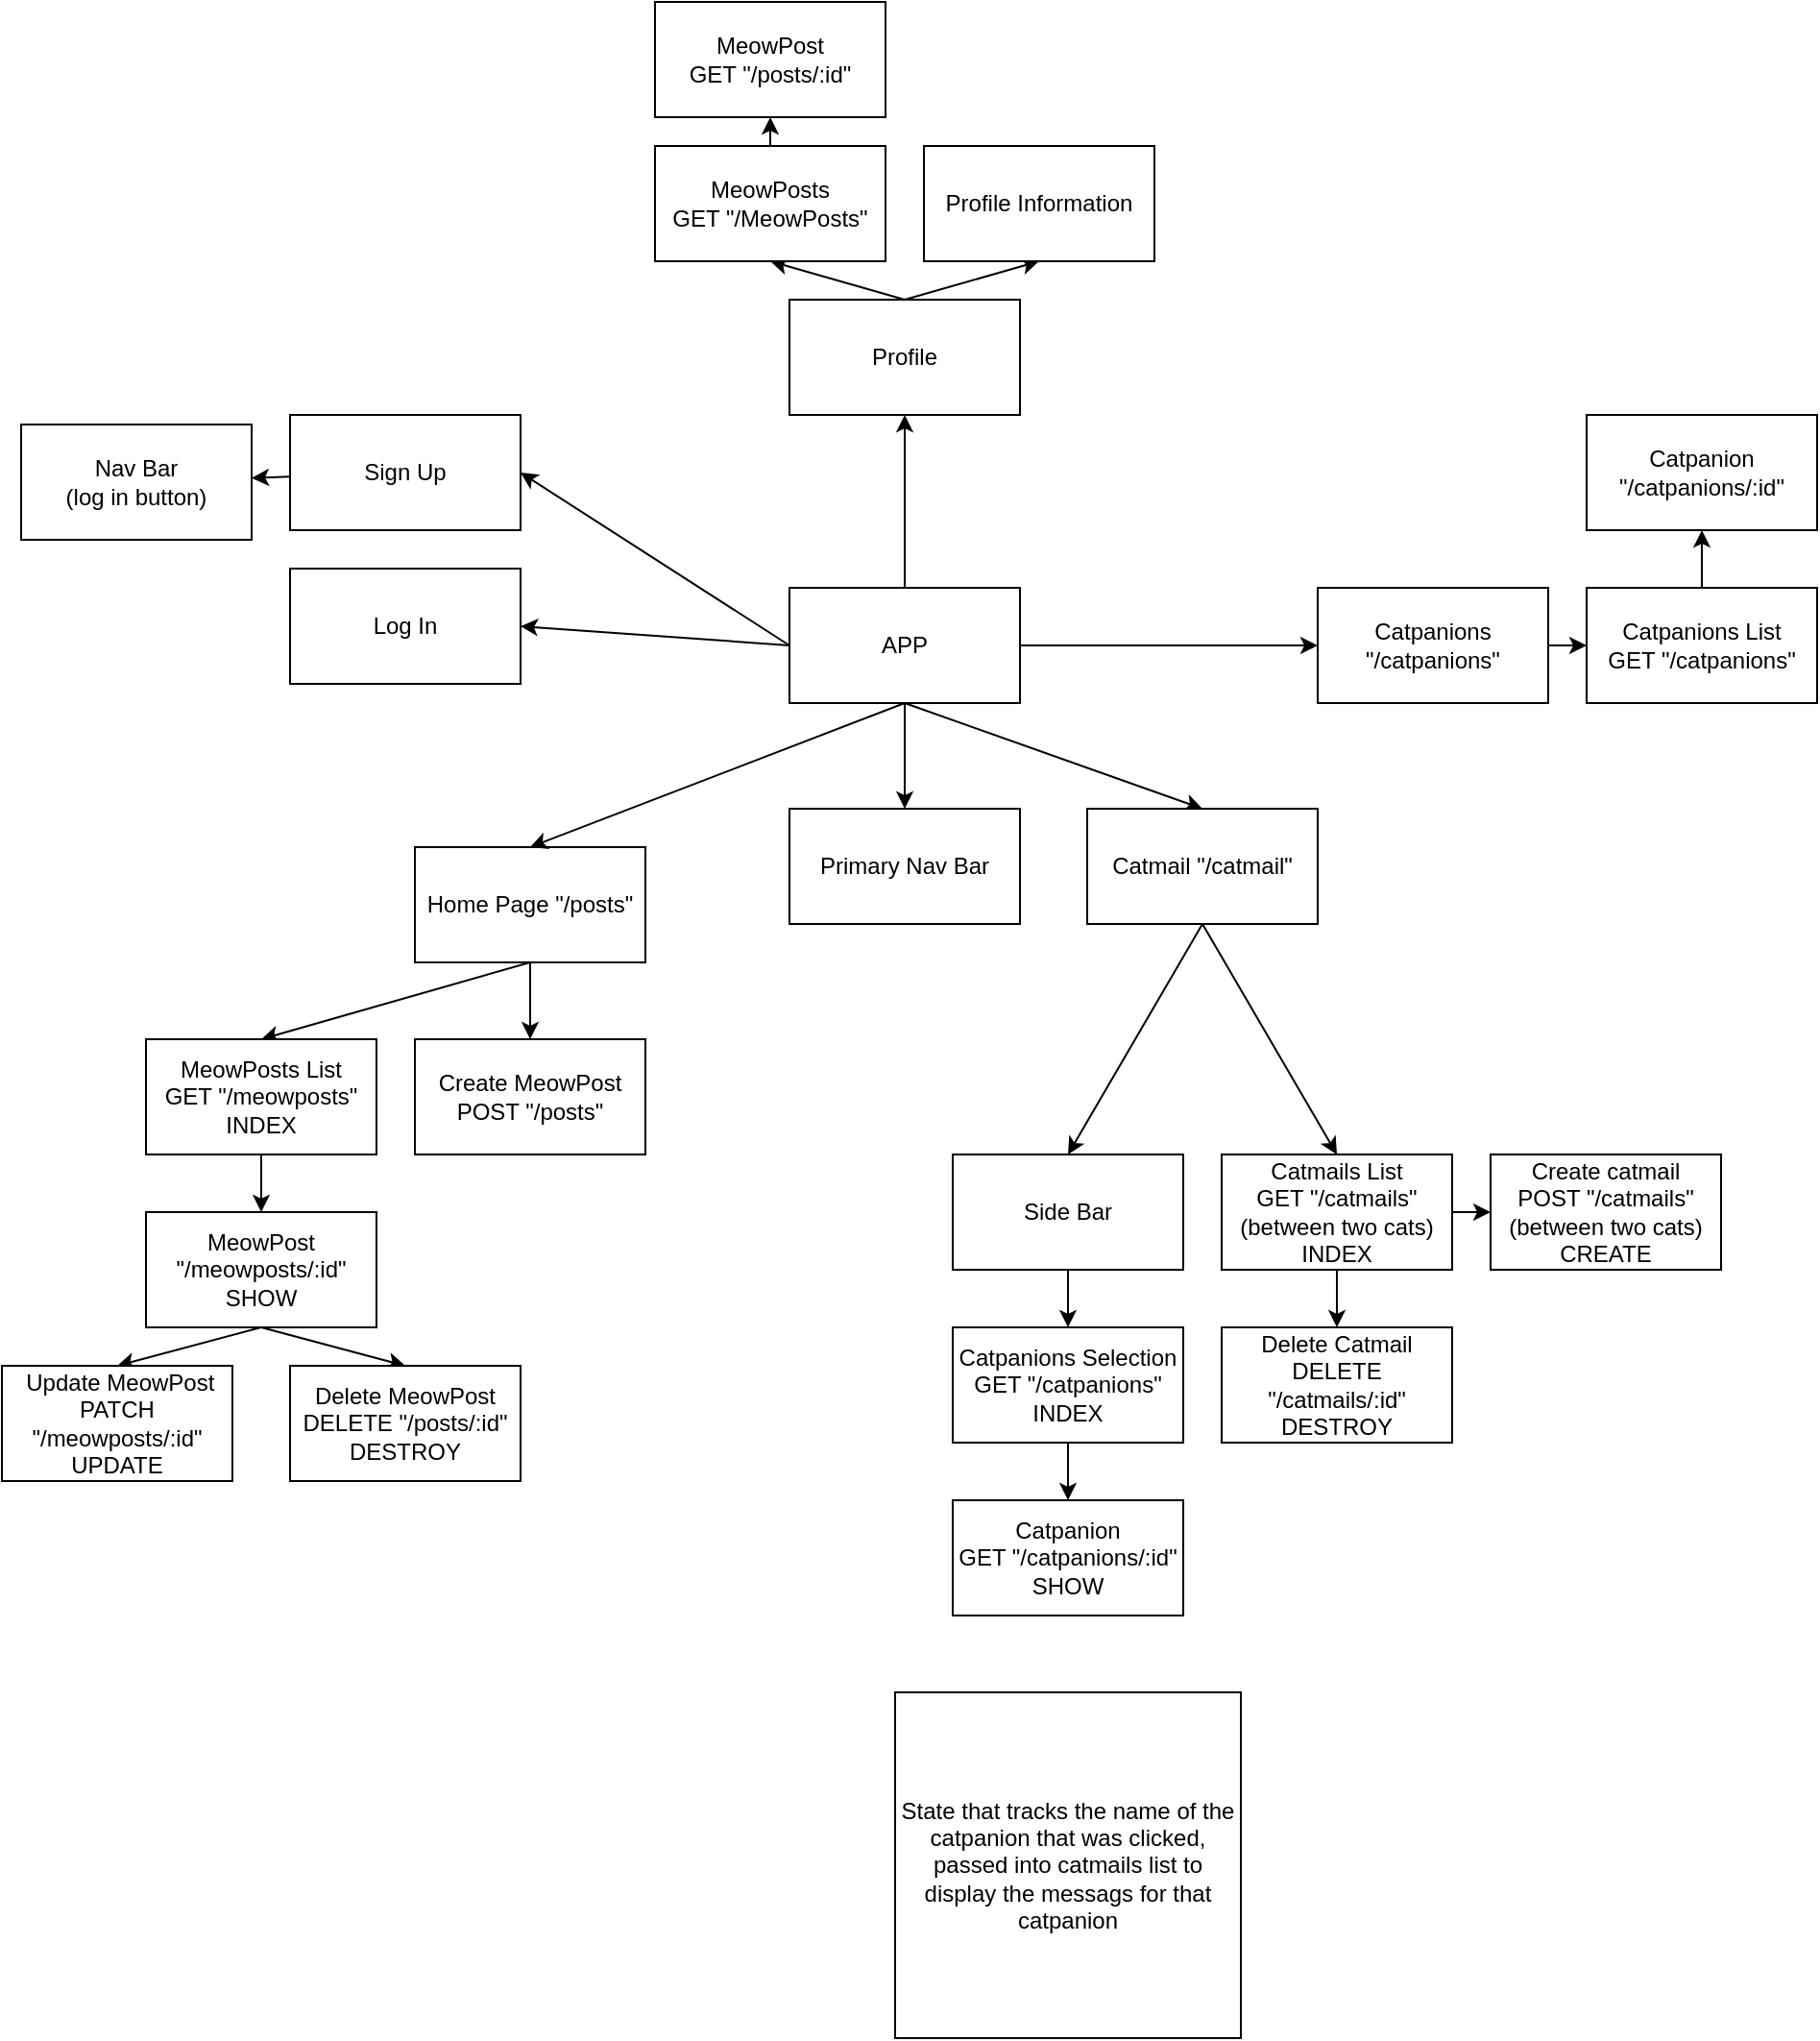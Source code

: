 <mxfile>
    <diagram id="lnwaUy6qemToSf19Iq_r" name="Page-1">
        <mxGraphModel dx="2596" dy="879" grid="1" gridSize="10" guides="1" tooltips="1" connect="1" arrows="1" fold="1" page="1" pageScale="1" pageWidth="850" pageHeight="1100" math="0" shadow="0">
            <root>
                <mxCell id="0"/>
                <mxCell id="1" parent="0"/>
                <mxCell id="6" value="" style="edgeStyle=none;html=1;exitX=0;exitY=0.5;exitDx=0;exitDy=0;entryX=1;entryY=0.5;entryDx=0;entryDy=0;" edge="1" parent="1" source="2" target="5">
                    <mxGeometry relative="1" as="geometry"/>
                </mxCell>
                <mxCell id="9" value="" style="edgeStyle=none;html=1;entryX=1;entryY=0.5;entryDx=0;entryDy=0;exitX=0;exitY=0.5;exitDx=0;exitDy=0;" edge="1" parent="1" source="2" target="7">
                    <mxGeometry relative="1" as="geometry">
                        <mxPoint x="285" y="445" as="targetPoint"/>
                    </mxGeometry>
                </mxCell>
                <mxCell id="18" value="" style="edgeStyle=none;html=1;entryX=0.5;entryY=0;entryDx=0;entryDy=0;" edge="1" parent="1" target="13">
                    <mxGeometry relative="1" as="geometry">
                        <mxPoint x="425" y="475" as="sourcePoint"/>
                        <mxPoint x="585" y="445" as="targetPoint"/>
                    </mxGeometry>
                </mxCell>
                <mxCell id="55" value="" style="edgeStyle=none;html=1;" edge="1" parent="1" source="2" target="54">
                    <mxGeometry relative="1" as="geometry"/>
                </mxCell>
                <mxCell id="83" value="" style="edgeStyle=none;html=1;" edge="1" parent="1" source="2" target="82">
                    <mxGeometry relative="1" as="geometry"/>
                </mxCell>
                <mxCell id="2" value="APP" style="rounded=0;whiteSpace=wrap;html=1;" vertex="1" parent="1">
                    <mxGeometry x="365" y="415" width="120" height="60" as="geometry"/>
                </mxCell>
                <mxCell id="78" value="" style="edgeStyle=none;html=1;" edge="1" parent="1" source="5" target="77">
                    <mxGeometry relative="1" as="geometry"/>
                </mxCell>
                <mxCell id="5" value="Sign Up" style="whiteSpace=wrap;html=1;rounded=0;" vertex="1" parent="1">
                    <mxGeometry x="105" y="325" width="120" height="60" as="geometry"/>
                </mxCell>
                <mxCell id="7" value="Log In" style="whiteSpace=wrap;html=1;rounded=0;" vertex="1" parent="1">
                    <mxGeometry x="105" y="405" width="120" height="60" as="geometry"/>
                </mxCell>
                <mxCell id="21" value="" style="edgeStyle=none;html=1;exitX=0.5;exitY=1;exitDx=0;exitDy=0;entryX=0.5;entryY=0;entryDx=0;entryDy=0;" edge="1" parent="1" source="10" target="20">
                    <mxGeometry relative="1" as="geometry"/>
                </mxCell>
                <mxCell id="24" value="" style="edgeStyle=none;html=1;entryX=0.5;entryY=0;entryDx=0;entryDy=0;exitX=0.5;exitY=1;exitDx=0;exitDy=0;" edge="1" parent="1" source="10" target="22">
                    <mxGeometry relative="1" as="geometry"/>
                </mxCell>
                <mxCell id="10" value="Home Page &quot;/posts&quot;" style="whiteSpace=wrap;html=1;rounded=0;" vertex="1" parent="1">
                    <mxGeometry x="170" y="550" width="120" height="60" as="geometry"/>
                </mxCell>
                <mxCell id="11" value="" style="endArrow=classic;html=1;exitX=0.5;exitY=1;exitDx=0;exitDy=0;entryX=0.5;entryY=0;entryDx=0;entryDy=0;" edge="1" parent="1" source="2" target="10">
                    <mxGeometry width="50" height="50" relative="1" as="geometry">
                        <mxPoint x="415" y="775" as="sourcePoint"/>
                        <mxPoint x="465" y="725" as="targetPoint"/>
                    </mxGeometry>
                </mxCell>
                <mxCell id="30" value="" style="edgeStyle=none;html=1;exitX=0.5;exitY=1;exitDx=0;exitDy=0;entryX=0.5;entryY=0;entryDx=0;entryDy=0;" edge="1" parent="1" source="13" target="29">
                    <mxGeometry relative="1" as="geometry"/>
                </mxCell>
                <mxCell id="13" value="Catmail &quot;/catmail&quot;" style="whiteSpace=wrap;html=1;rounded=0;" vertex="1" parent="1">
                    <mxGeometry x="520" y="530" width="120" height="60" as="geometry"/>
                </mxCell>
                <mxCell id="47" style="edgeStyle=none;html=1;exitX=1;exitY=0.5;exitDx=0;exitDy=0;entryX=0;entryY=0.5;entryDx=0;entryDy=0;" edge="1" parent="1" source="14" target="46">
                    <mxGeometry relative="1" as="geometry"/>
                </mxCell>
                <mxCell id="14" value="Catpanions &quot;/catpanions&quot;" style="whiteSpace=wrap;html=1;rounded=0;" vertex="1" parent="1">
                    <mxGeometry x="640" y="415" width="120" height="60" as="geometry"/>
                </mxCell>
                <mxCell id="19" value="" style="endArrow=classic;html=1;entryX=0;entryY=0.5;entryDx=0;entryDy=0;exitX=1;exitY=0.5;exitDx=0;exitDy=0;" edge="1" parent="1" source="2" target="14">
                    <mxGeometry width="50" height="50" relative="1" as="geometry">
                        <mxPoint x="500" y="400" as="sourcePoint"/>
                        <mxPoint x="540" y="650" as="targetPoint"/>
                    </mxGeometry>
                </mxCell>
                <mxCell id="26" value="" style="edgeStyle=none;html=1;" edge="1" parent="1" source="20" target="25">
                    <mxGeometry relative="1" as="geometry"/>
                </mxCell>
                <mxCell id="20" value="MeowPosts List&lt;br&gt;GET &quot;/meowposts&quot;&lt;br&gt;INDEX" style="whiteSpace=wrap;html=1;rounded=0;" vertex="1" parent="1">
                    <mxGeometry x="30" y="650" width="120" height="60" as="geometry"/>
                </mxCell>
                <mxCell id="22" value="Create MeowPost&lt;br&gt;POST &quot;/posts&quot;" style="whiteSpace=wrap;html=1;rounded=0;" vertex="1" parent="1">
                    <mxGeometry x="170" y="650" width="120" height="60" as="geometry"/>
                </mxCell>
                <mxCell id="39" style="edgeStyle=none;html=1;exitX=0.5;exitY=1;exitDx=0;exitDy=0;entryX=0.5;entryY=0;entryDx=0;entryDy=0;" edge="1" parent="1" source="25" target="36">
                    <mxGeometry relative="1" as="geometry"/>
                </mxCell>
                <mxCell id="40" style="edgeStyle=none;html=1;exitX=0.5;exitY=1;exitDx=0;exitDy=0;entryX=0.5;entryY=0;entryDx=0;entryDy=0;" edge="1" parent="1" source="25" target="37">
                    <mxGeometry relative="1" as="geometry"/>
                </mxCell>
                <mxCell id="25" value="MeowPost&lt;br&gt;&quot;/meowposts/:id&quot;&lt;br&gt;SHOW" style="whiteSpace=wrap;html=1;rounded=0;" vertex="1" parent="1">
                    <mxGeometry x="30" y="740" width="120" height="60" as="geometry"/>
                </mxCell>
                <mxCell id="43" value="" style="edgeStyle=none;html=1;" edge="1" parent="1" source="29">
                    <mxGeometry relative="1" as="geometry">
                        <mxPoint x="650" y="800" as="targetPoint"/>
                    </mxGeometry>
                </mxCell>
                <mxCell id="51" value="" style="edgeStyle=none;html=1;exitX=1;exitY=0.5;exitDx=0;exitDy=0;entryX=0;entryY=0.5;entryDx=0;entryDy=0;" edge="1" parent="1" source="29" target="50">
                    <mxGeometry relative="1" as="geometry">
                        <mxPoint x="730" y="750" as="targetPoint"/>
                    </mxGeometry>
                </mxCell>
                <mxCell id="29" value="Catmails List&lt;br&gt;GET &quot;/catmails&quot;&lt;br&gt;(between two cats)&lt;br&gt;INDEX" style="whiteSpace=wrap;html=1;rounded=0;" vertex="1" parent="1">
                    <mxGeometry x="590" y="710" width="120" height="60" as="geometry"/>
                </mxCell>
                <mxCell id="45" value="" style="edgeStyle=none;html=1;" edge="1" parent="1" source="31" target="44">
                    <mxGeometry relative="1" as="geometry"/>
                </mxCell>
                <mxCell id="31" value="Side Bar" style="whiteSpace=wrap;html=1;rounded=0;" vertex="1" parent="1">
                    <mxGeometry x="450" y="710" width="120" height="60" as="geometry"/>
                </mxCell>
                <mxCell id="32" value="" style="edgeStyle=none;html=1;exitX=0.5;exitY=1;exitDx=0;exitDy=0;entryX=0.5;entryY=0;entryDx=0;entryDy=0;" edge="1" parent="1" source="13" target="31">
                    <mxGeometry relative="1" as="geometry">
                        <mxPoint x="660" y="600" as="sourcePoint"/>
                        <mxPoint x="700" y="640" as="targetPoint"/>
                    </mxGeometry>
                </mxCell>
                <mxCell id="36" value="Delete MeowPost&lt;br&gt;DELETE &quot;/posts/:id&quot;&lt;br&gt;DESTROY" style="whiteSpace=wrap;html=1;rounded=0;" vertex="1" parent="1">
                    <mxGeometry x="105" y="820" width="120" height="60" as="geometry"/>
                </mxCell>
                <mxCell id="37" value="&amp;nbsp;Update MeowPost&lt;br&gt;PATCH &quot;/meowposts/:id&quot;&lt;br&gt;UPDATE" style="whiteSpace=wrap;html=1;rounded=0;" vertex="1" parent="1">
                    <mxGeometry x="-45" y="820" width="120" height="60" as="geometry"/>
                </mxCell>
                <mxCell id="49" value="" style="edgeStyle=none;html=1;" edge="1" parent="1" source="44" target="48">
                    <mxGeometry relative="1" as="geometry"/>
                </mxCell>
                <mxCell id="44" value="Catpanions Selection&lt;br&gt;GET &quot;/catpanions&quot;&lt;br&gt;INDEX" style="whiteSpace=wrap;html=1;rounded=0;" vertex="1" parent="1">
                    <mxGeometry x="450" y="800" width="120" height="60" as="geometry"/>
                </mxCell>
                <mxCell id="73" value="" style="edgeStyle=none;html=1;" edge="1" parent="1" source="46" target="72">
                    <mxGeometry relative="1" as="geometry"/>
                </mxCell>
                <mxCell id="46" value="Catpanions List&lt;br&gt;GET &quot;/catpanions&quot;" style="whiteSpace=wrap;html=1;rounded=0;" vertex="1" parent="1">
                    <mxGeometry x="780" y="415" width="120" height="60" as="geometry"/>
                </mxCell>
                <mxCell id="48" value="Catpanion&lt;br&gt;GET &quot;/catpanions/:id&quot;&lt;br&gt;SHOW" style="whiteSpace=wrap;html=1;rounded=0;" vertex="1" parent="1">
                    <mxGeometry x="450" y="890" width="120" height="60" as="geometry"/>
                </mxCell>
                <mxCell id="50" value="Create catmail&lt;br&gt;POST &quot;/catmails&quot;&lt;br&gt;(between two cats)&lt;br&gt;CREATE" style="whiteSpace=wrap;html=1;rounded=0;" vertex="1" parent="1">
                    <mxGeometry x="730" y="710" width="120" height="60" as="geometry"/>
                </mxCell>
                <mxCell id="52" value="Delete Catmail&lt;br&gt;DELETE &quot;/catmails/:id&quot;&lt;br&gt;DESTROY" style="whiteSpace=wrap;html=1;rounded=0;" vertex="1" parent="1">
                    <mxGeometry x="590" y="800" width="120" height="60" as="geometry"/>
                </mxCell>
                <mxCell id="57" value="" style="edgeStyle=none;html=1;exitX=0.5;exitY=0;exitDx=0;exitDy=0;entryX=0.5;entryY=1;entryDx=0;entryDy=0;" edge="1" parent="1" source="54" target="56">
                    <mxGeometry relative="1" as="geometry"/>
                </mxCell>
                <mxCell id="59" style="edgeStyle=none;html=1;exitX=0.5;exitY=0;exitDx=0;exitDy=0;entryX=0.5;entryY=1;entryDx=0;entryDy=0;" edge="1" parent="1" source="54" target="58">
                    <mxGeometry relative="1" as="geometry"/>
                </mxCell>
                <mxCell id="54" value="Profile" style="whiteSpace=wrap;html=1;rounded=0;" vertex="1" parent="1">
                    <mxGeometry x="365" y="265" width="120" height="60" as="geometry"/>
                </mxCell>
                <mxCell id="86" value="" style="edgeStyle=none;html=1;" edge="1" parent="1" source="56" target="85">
                    <mxGeometry relative="1" as="geometry"/>
                </mxCell>
                <mxCell id="56" value="MeowPosts&lt;br&gt;GET &quot;/MeowPosts&quot;" style="whiteSpace=wrap;html=1;rounded=0;" vertex="1" parent="1">
                    <mxGeometry x="295" y="185" width="120" height="60" as="geometry"/>
                </mxCell>
                <mxCell id="58" value="Profile Information" style="whiteSpace=wrap;html=1;rounded=0;" vertex="1" parent="1">
                    <mxGeometry x="435" y="185" width="120" height="60" as="geometry"/>
                </mxCell>
                <mxCell id="72" value="Catpanion&lt;br&gt;&quot;/catpanions/:id&quot;" style="whiteSpace=wrap;html=1;rounded=0;" vertex="1" parent="1">
                    <mxGeometry x="780" y="325" width="120" height="60" as="geometry"/>
                </mxCell>
                <mxCell id="77" value="Nav Bar&lt;br&gt;(log in button)" style="whiteSpace=wrap;html=1;rounded=0;" vertex="1" parent="1">
                    <mxGeometry x="-35" y="330" width="120" height="60" as="geometry"/>
                </mxCell>
                <mxCell id="82" value="Primary Nav Bar" style="whiteSpace=wrap;html=1;rounded=0;" vertex="1" parent="1">
                    <mxGeometry x="365" y="530" width="120" height="60" as="geometry"/>
                </mxCell>
                <mxCell id="84" value="State that tracks the name of the catpanion that was clicked, passed into catmails list to display the messags for that catpanion" style="whiteSpace=wrap;html=1;aspect=fixed;" vertex="1" parent="1">
                    <mxGeometry x="420" y="990" width="180" height="180" as="geometry"/>
                </mxCell>
                <mxCell id="85" value="MeowPost&lt;br&gt;GET &quot;/posts/:id&quot;" style="whiteSpace=wrap;html=1;rounded=0;" vertex="1" parent="1">
                    <mxGeometry x="295" y="110" width="120" height="60" as="geometry"/>
                </mxCell>
            </root>
        </mxGraphModel>
    </diagram>
</mxfile>